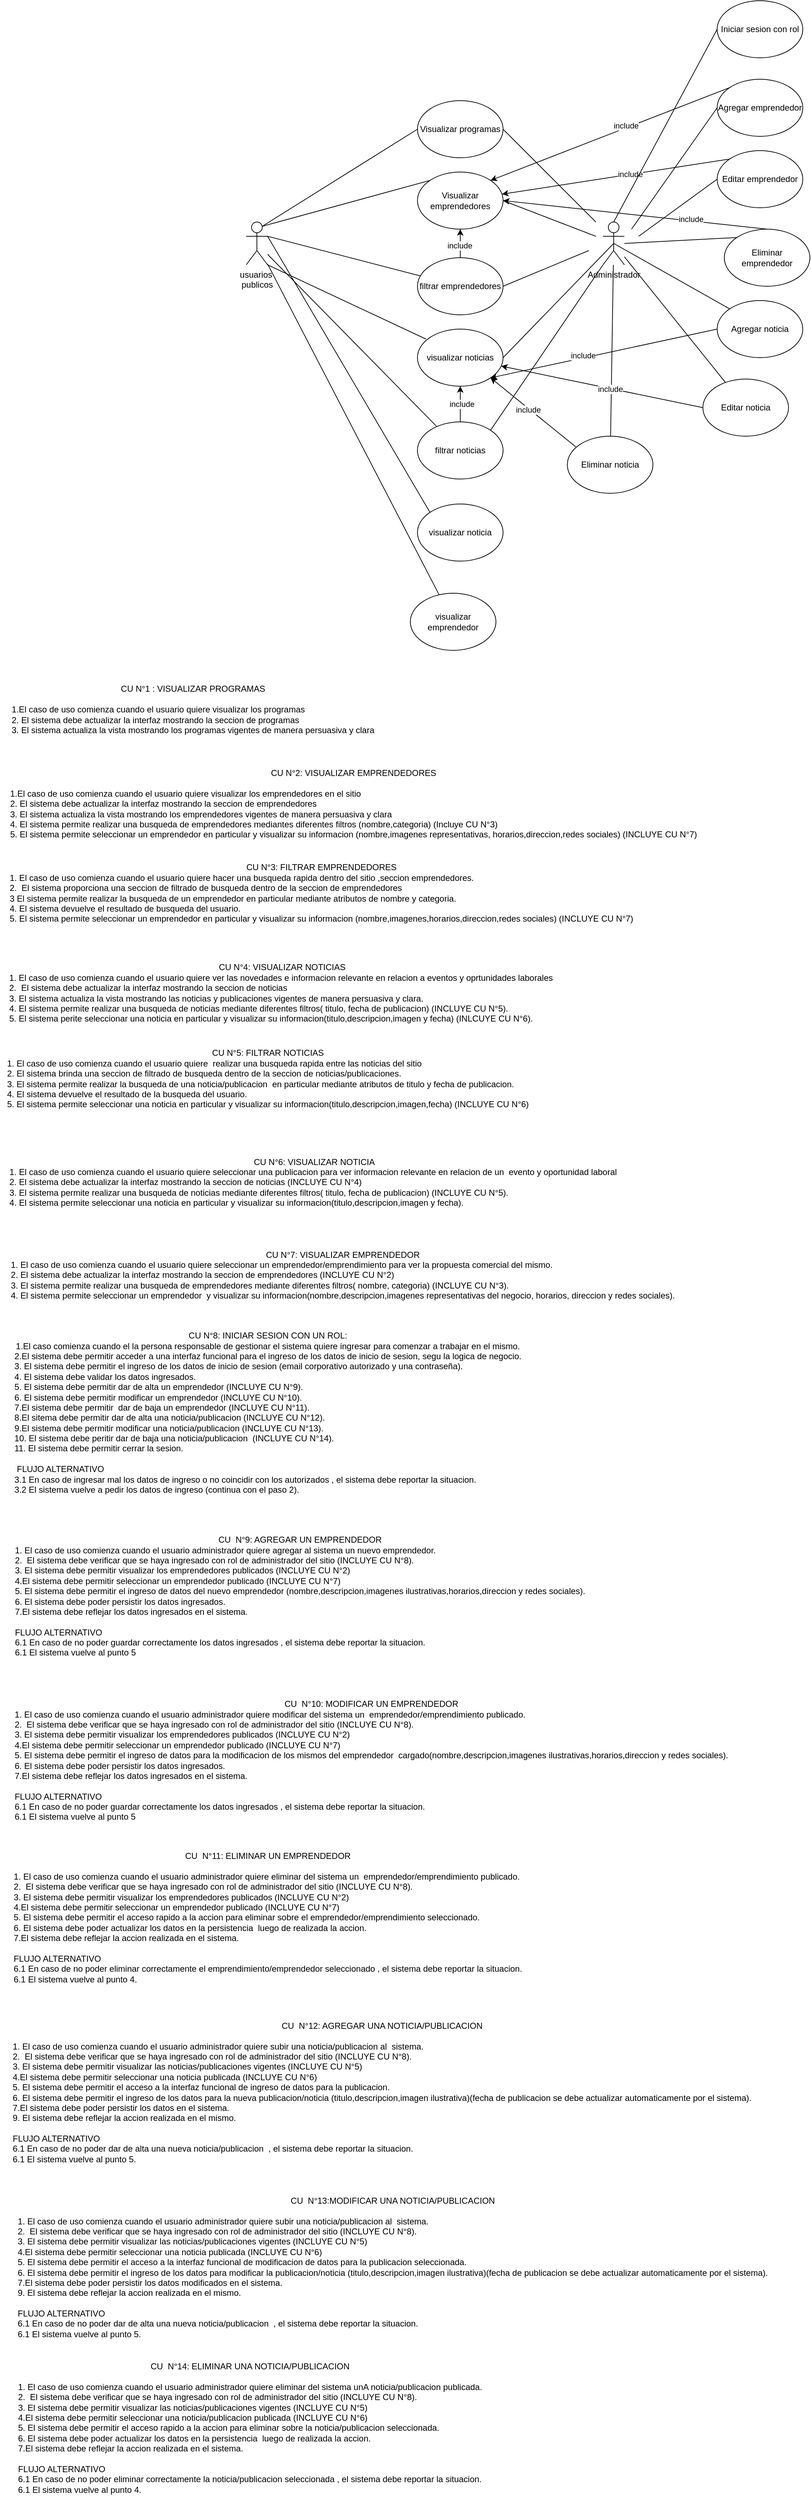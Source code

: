 <mxfile version="28.1.2">
  <diagram name="Página-1" id="VQN0Ko3GxS_B0FJIKpsk">
    <mxGraphModel dx="2127" dy="1725" grid="1" gridSize="10" guides="1" tooltips="1" connect="1" arrows="1" fold="1" page="1" pageScale="1" pageWidth="827" pageHeight="1169" math="0" shadow="0">
      <root>
        <mxCell id="0" />
        <mxCell id="1" parent="0" />
        <mxCell id="pbBF8Dm_z8GlBgMk-2Db-2" value="Visualizar programas" style="ellipse;whiteSpace=wrap;html=1;" parent="1" vertex="1">
          <mxGeometry x="270" y="20" width="120" height="80" as="geometry" />
        </mxCell>
        <mxCell id="pbBF8Dm_z8GlBgMk-2Db-3" value="Visualizar emprendedores" style="ellipse;whiteSpace=wrap;html=1;" parent="1" vertex="1">
          <mxGeometry x="270" y="120" width="120" height="80" as="geometry" />
        </mxCell>
        <mxCell id="pbBF8Dm_z8GlBgMk-2Db-4" value="filtrar emprendedores" style="ellipse;whiteSpace=wrap;html=1;" parent="1" vertex="1">
          <mxGeometry x="270" y="240" width="120" height="80" as="geometry" />
        </mxCell>
        <mxCell id="pbBF8Dm_z8GlBgMk-2Db-5" value="visualizar noticias" style="ellipse;whiteSpace=wrap;html=1;" parent="1" vertex="1">
          <mxGeometry x="270" y="340" width="120" height="80" as="geometry" />
        </mxCell>
        <mxCell id="pbBF8Dm_z8GlBgMk-2Db-6" value="filtrar noticias" style="ellipse;whiteSpace=wrap;html=1;" parent="1" vertex="1">
          <mxGeometry x="270" y="470" width="120" height="80" as="geometry" />
        </mxCell>
        <mxCell id="pbBF8Dm_z8GlBgMk-2Db-8" value="usuarios&amp;nbsp;&lt;div&gt;publicos&lt;/div&gt;" style="shape=umlActor;verticalLabelPosition=bottom;verticalAlign=top;html=1;outlineConnect=0;" parent="1" vertex="1">
          <mxGeometry x="30" y="190" width="30" height="60" as="geometry" />
        </mxCell>
        <mxCell id="pbBF8Dm_z8GlBgMk-2Db-10" value="" style="endArrow=none;html=1;rounded=0;exitX=0.75;exitY=0.1;exitDx=0;exitDy=0;exitPerimeter=0;entryX=0;entryY=0.5;entryDx=0;entryDy=0;" parent="1" source="pbBF8Dm_z8GlBgMk-2Db-8" target="pbBF8Dm_z8GlBgMk-2Db-2" edge="1">
          <mxGeometry width="50" height="50" relative="1" as="geometry">
            <mxPoint x="390" y="170" as="sourcePoint" />
            <mxPoint x="440" y="120" as="targetPoint" />
          </mxGeometry>
        </mxCell>
        <mxCell id="pbBF8Dm_z8GlBgMk-2Db-11" value="" style="endArrow=none;html=1;rounded=0;exitX=0.75;exitY=0.1;exitDx=0;exitDy=0;exitPerimeter=0;entryX=0;entryY=0;entryDx=0;entryDy=0;" parent="1" source="pbBF8Dm_z8GlBgMk-2Db-8" target="pbBF8Dm_z8GlBgMk-2Db-3" edge="1">
          <mxGeometry width="50" height="50" relative="1" as="geometry">
            <mxPoint x="390" y="170" as="sourcePoint" />
            <mxPoint x="440" y="120" as="targetPoint" />
          </mxGeometry>
        </mxCell>
        <mxCell id="pbBF8Dm_z8GlBgMk-2Db-12" value="" style="endArrow=none;html=1;rounded=0;exitX=1;exitY=0.333;exitDx=0;exitDy=0;exitPerimeter=0;" parent="1" source="pbBF8Dm_z8GlBgMk-2Db-8" target="pbBF8Dm_z8GlBgMk-2Db-4" edge="1">
          <mxGeometry width="50" height="50" relative="1" as="geometry">
            <mxPoint x="390" y="170" as="sourcePoint" />
            <mxPoint x="440" y="120" as="targetPoint" />
          </mxGeometry>
        </mxCell>
        <mxCell id="pbBF8Dm_z8GlBgMk-2Db-13" value="" style="endArrow=none;html=1;rounded=0;exitX=1;exitY=1;exitDx=0;exitDy=0;exitPerimeter=0;entryX=0.1;entryY=0.175;entryDx=0;entryDy=0;entryPerimeter=0;" parent="1" source="pbBF8Dm_z8GlBgMk-2Db-8" target="pbBF8Dm_z8GlBgMk-2Db-5" edge="1">
          <mxGeometry width="50" height="50" relative="1" as="geometry">
            <mxPoint x="390" y="470" as="sourcePoint" />
            <mxPoint x="440" y="420" as="targetPoint" />
          </mxGeometry>
        </mxCell>
        <mxCell id="pbBF8Dm_z8GlBgMk-2Db-14" value="" style="endArrow=none;html=1;rounded=0;" parent="1" source="pbBF8Dm_z8GlBgMk-2Db-8" target="pbBF8Dm_z8GlBgMk-2Db-6" edge="1">
          <mxGeometry width="50" height="50" relative="1" as="geometry">
            <mxPoint x="390" y="470" as="sourcePoint" />
            <mxPoint x="440" y="420" as="targetPoint" />
          </mxGeometry>
        </mxCell>
        <mxCell id="pbBF8Dm_z8GlBgMk-2Db-15" value="Administrador" style="shape=umlActor;verticalLabelPosition=bottom;verticalAlign=top;html=1;outlineConnect=0;" parent="1" vertex="1">
          <mxGeometry x="530" y="190" width="30" height="60" as="geometry" />
        </mxCell>
        <mxCell id="pbBF8Dm_z8GlBgMk-2Db-16" value="Agregar emprendedor" style="ellipse;whiteSpace=wrap;html=1;" parent="1" vertex="1">
          <mxGeometry x="690" y="-10" width="120" height="80" as="geometry" />
        </mxCell>
        <mxCell id="pbBF8Dm_z8GlBgMk-2Db-17" value="Editar emprendedor" style="ellipse;whiteSpace=wrap;html=1;" parent="1" vertex="1">
          <mxGeometry x="690" y="90" width="120" height="80" as="geometry" />
        </mxCell>
        <mxCell id="pbBF8Dm_z8GlBgMk-2Db-18" value="Eliminar emprendedor" style="ellipse;whiteSpace=wrap;html=1;" parent="1" vertex="1">
          <mxGeometry x="700" y="200" width="120" height="80" as="geometry" />
        </mxCell>
        <mxCell id="pbBF8Dm_z8GlBgMk-2Db-19" value="Agregar noticia" style="ellipse;whiteSpace=wrap;html=1;" parent="1" vertex="1">
          <mxGeometry x="690" y="300" width="120" height="80" as="geometry" />
        </mxCell>
        <mxCell id="pbBF8Dm_z8GlBgMk-2Db-20" value="Editar noticia" style="ellipse;whiteSpace=wrap;html=1;" parent="1" vertex="1">
          <mxGeometry x="670" y="410" width="120" height="80" as="geometry" />
        </mxCell>
        <mxCell id="pbBF8Dm_z8GlBgMk-2Db-21" value="Eliminar noticia" style="ellipse;whiteSpace=wrap;html=1;" parent="1" vertex="1">
          <mxGeometry x="480" y="490" width="120" height="80" as="geometry" />
        </mxCell>
        <mxCell id="pbBF8Dm_z8GlBgMk-2Db-22" value="" style="endArrow=none;html=1;rounded=0;" parent="1" source="pbBF8Dm_z8GlBgMk-2Db-15" target="pbBF8Dm_z8GlBgMk-2Db-20" edge="1">
          <mxGeometry width="50" height="50" relative="1" as="geometry">
            <mxPoint x="390" y="370" as="sourcePoint" />
            <mxPoint x="440" y="320" as="targetPoint" />
          </mxGeometry>
        </mxCell>
        <mxCell id="pbBF8Dm_z8GlBgMk-2Db-23" value="" style="endArrow=none;html=1;rounded=0;entryX=0;entryY=0;entryDx=0;entryDy=0;exitX=0.5;exitY=0.5;exitDx=0;exitDy=0;exitPerimeter=0;" parent="1" source="pbBF8Dm_z8GlBgMk-2Db-15" target="pbBF8Dm_z8GlBgMk-2Db-19" edge="1">
          <mxGeometry width="50" height="50" relative="1" as="geometry">
            <mxPoint x="390" y="370" as="sourcePoint" />
            <mxPoint x="440" y="320" as="targetPoint" />
          </mxGeometry>
        </mxCell>
        <mxCell id="pbBF8Dm_z8GlBgMk-2Db-24" value="" style="endArrow=none;html=1;rounded=0;entryX=0;entryY=0;entryDx=0;entryDy=0;" parent="1" target="pbBF8Dm_z8GlBgMk-2Db-18" edge="1">
          <mxGeometry width="50" height="50" relative="1" as="geometry">
            <mxPoint x="560" y="220" as="sourcePoint" />
            <mxPoint x="440" y="320" as="targetPoint" />
          </mxGeometry>
        </mxCell>
        <mxCell id="pbBF8Dm_z8GlBgMk-2Db-25" value="" style="endArrow=none;html=1;rounded=0;entryX=0;entryY=0.5;entryDx=0;entryDy=0;" parent="1" target="pbBF8Dm_z8GlBgMk-2Db-17" edge="1">
          <mxGeometry width="50" height="50" relative="1" as="geometry">
            <mxPoint x="580" y="210" as="sourcePoint" />
            <mxPoint x="440" y="320" as="targetPoint" />
          </mxGeometry>
        </mxCell>
        <mxCell id="pbBF8Dm_z8GlBgMk-2Db-26" value="" style="endArrow=none;html=1;rounded=0;entryX=0;entryY=0.5;entryDx=0;entryDy=0;" parent="1" target="pbBF8Dm_z8GlBgMk-2Db-16" edge="1">
          <mxGeometry width="50" height="50" relative="1" as="geometry">
            <mxPoint x="570" y="200" as="sourcePoint" />
            <mxPoint x="440" y="120" as="targetPoint" />
          </mxGeometry>
        </mxCell>
        <mxCell id="pbBF8Dm_z8GlBgMk-2Db-27" value="" style="endArrow=none;html=1;rounded=0;exitX=1;exitY=0;exitDx=0;exitDy=0;entryX=0;entryY=1;entryDx=0;entryDy=0;entryPerimeter=0;" parent="1" source="pbBF8Dm_z8GlBgMk-2Db-6" target="pbBF8Dm_z8GlBgMk-2Db-15" edge="1">
          <mxGeometry width="50" height="50" relative="1" as="geometry">
            <mxPoint x="390" y="370" as="sourcePoint" />
            <mxPoint x="440" y="320" as="targetPoint" />
          </mxGeometry>
        </mxCell>
        <mxCell id="pbBF8Dm_z8GlBgMk-2Db-28" value="" style="endArrow=none;html=1;rounded=0;entryX=0.5;entryY=0.5;entryDx=0;entryDy=0;entryPerimeter=0;exitX=1;exitY=0.5;exitDx=0;exitDy=0;" parent="1" source="pbBF8Dm_z8GlBgMk-2Db-5" target="pbBF8Dm_z8GlBgMk-2Db-15" edge="1">
          <mxGeometry width="50" height="50" relative="1" as="geometry">
            <mxPoint x="390" y="370" as="sourcePoint" />
            <mxPoint x="440" y="320" as="targetPoint" />
          </mxGeometry>
        </mxCell>
        <mxCell id="pbBF8Dm_z8GlBgMk-2Db-29" value="" style="endArrow=none;html=1;rounded=0;exitX=1;exitY=0.5;exitDx=0;exitDy=0;" parent="1" source="pbBF8Dm_z8GlBgMk-2Db-4" edge="1">
          <mxGeometry width="50" height="50" relative="1" as="geometry">
            <mxPoint x="390" y="370" as="sourcePoint" />
            <mxPoint x="510" y="230" as="targetPoint" />
          </mxGeometry>
        </mxCell>
        <mxCell id="pbBF8Dm_z8GlBgMk-2Db-30" value="" style="endArrow=none;html=1;rounded=0;exitX=1;exitY=0.5;exitDx=0;exitDy=0;" parent="1" source="pbBF8Dm_z8GlBgMk-2Db-3" edge="1">
          <mxGeometry width="50" height="50" relative="1" as="geometry">
            <mxPoint x="390" y="370" as="sourcePoint" />
            <mxPoint x="520" y="210" as="targetPoint" />
          </mxGeometry>
        </mxCell>
        <mxCell id="pbBF8Dm_z8GlBgMk-2Db-31" value="" style="endArrow=none;html=1;rounded=0;exitX=1;exitY=0.5;exitDx=0;exitDy=0;" parent="1" source="pbBF8Dm_z8GlBgMk-2Db-2" edge="1">
          <mxGeometry width="50" height="50" relative="1" as="geometry">
            <mxPoint x="390" y="270" as="sourcePoint" />
            <mxPoint x="520" y="190" as="targetPoint" />
          </mxGeometry>
        </mxCell>
        <mxCell id="pbBF8Dm_z8GlBgMk-2Db-32" value="" style="endArrow=none;html=1;rounded=0;" parent="1" source="pbBF8Dm_z8GlBgMk-2Db-15" target="pbBF8Dm_z8GlBgMk-2Db-21" edge="1">
          <mxGeometry width="50" height="50" relative="1" as="geometry">
            <mxPoint x="390" y="270" as="sourcePoint" />
            <mxPoint x="440" y="220" as="targetPoint" />
          </mxGeometry>
        </mxCell>
        <mxCell id="T9vUNknEH7Xv9dv8QbIu-1" value="CU N°1 : VISUALIZAR PROGRAMAS&lt;div&gt;&lt;br&gt;&lt;/div&gt;&lt;div style=&quot;text-align: justify;&quot;&gt;1.El caso de uso comienza cuando el usuario quiere visualizar los programas&lt;/div&gt;&lt;div style=&quot;text-align: justify;&quot;&gt;2. El sistema debe actualizar la interfaz mostrando la seccion de programas&lt;/div&gt;&lt;div style=&quot;text-align: justify;&quot;&gt;3. El sistema actualiza la vista mostrando los programas vigentes de manera persuasiva y clara&lt;/div&gt;&lt;div style=&quot;text-align: justify;&quot;&gt;&lt;br&gt;&lt;/div&gt;" style="text;html=1;align=center;verticalAlign=middle;resizable=0;points=[];autosize=1;strokeColor=none;fillColor=none;" parent="1" vertex="1">
          <mxGeometry x="-310" y="830" width="530" height="100" as="geometry" />
        </mxCell>
        <mxCell id="T9vUNknEH7Xv9dv8QbIu-2" value="CU N°2: VISUALIZAR EMPRENDEDORES&lt;div&gt;&lt;br&gt;&lt;/div&gt;&lt;div style=&quot;text-align: justify;&quot;&gt;1.El caso de uso comienza cuando el usuario quiere visualizar los emprendedores en el sitio&lt;/div&gt;&lt;div style=&quot;text-align: justify;&quot;&gt;2. El sistema debe actualizar la interfaz mostrando la seccion de emprendedores&lt;/div&gt;&lt;div style=&quot;text-align: justify;&quot;&gt;3. El sistema actualiza la vista mostrando los emprendedores vigentes de manera persuasiva y clara&lt;/div&gt;&lt;div style=&quot;text-align: justify;&quot;&gt;4. El sistema permite realizar una busqueda de emprendedores mediantes diferentes filtros (nombre,categoria) (Incluye CU N°3)&lt;/div&gt;&lt;div style=&quot;text-align: justify;&quot;&gt;5. El sistema permite seleccionar un emprendedor en particular y visualizar su informacion (nombre,imagenes representativas, horarios,direccion,redes sociales) (INCLUYE CU N°7)&lt;/div&gt;" style="text;html=1;align=center;verticalAlign=middle;resizable=0;points=[];autosize=1;strokeColor=none;fillColor=none;" parent="1" vertex="1">
          <mxGeometry x="-315" y="950" width="990" height="110" as="geometry" />
        </mxCell>
        <mxCell id="T9vUNknEH7Xv9dv8QbIu-7" value="" style="endArrow=classic;html=1;rounded=0;exitX=0.5;exitY=0;exitDx=0;exitDy=0;entryX=0.5;entryY=1;entryDx=0;entryDy=0;" parent="1" source="pbBF8Dm_z8GlBgMk-2Db-4" target="pbBF8Dm_z8GlBgMk-2Db-3" edge="1">
          <mxGeometry width="50" height="50" relative="1" as="geometry">
            <mxPoint x="250" y="270" as="sourcePoint" />
            <mxPoint x="300" y="220" as="targetPoint" />
          </mxGeometry>
        </mxCell>
        <mxCell id="T9vUNknEH7Xv9dv8QbIu-8" value="include" style="edgeLabel;html=1;align=center;verticalAlign=middle;resizable=0;points=[];" parent="T9vUNknEH7Xv9dv8QbIu-7" vertex="1" connectable="0">
          <mxGeometry x="-0.15" y="1" relative="1" as="geometry">
            <mxPoint as="offset" />
          </mxGeometry>
        </mxCell>
        <mxCell id="T9vUNknEH7Xv9dv8QbIu-9" value="" style="endArrow=classic;html=1;rounded=0;exitX=0.5;exitY=0;exitDx=0;exitDy=0;entryX=0.5;entryY=1;entryDx=0;entryDy=0;" parent="1" source="pbBF8Dm_z8GlBgMk-2Db-6" target="pbBF8Dm_z8GlBgMk-2Db-5" edge="1">
          <mxGeometry width="50" height="50" relative="1" as="geometry">
            <mxPoint x="250" y="320" as="sourcePoint" />
            <mxPoint x="300" y="270" as="targetPoint" />
          </mxGeometry>
        </mxCell>
        <mxCell id="T9vUNknEH7Xv9dv8QbIu-10" value="include" style="edgeLabel;html=1;align=center;verticalAlign=middle;resizable=0;points=[];" parent="T9vUNknEH7Xv9dv8QbIu-9" vertex="1" connectable="0">
          <mxGeometry y="-2" relative="1" as="geometry">
            <mxPoint as="offset" />
          </mxGeometry>
        </mxCell>
        <mxCell id="T9vUNknEH7Xv9dv8QbIu-11" value="&lt;div style=&quot;&quot;&gt;&lt;span style=&quot;background-color: transparent; color: light-dark(rgb(0, 0, 0), rgb(255, 255, 255));&quot;&gt;CU N°3: FILTRAR EMPRENDEDORES&lt;/span&gt;&lt;/div&gt;&lt;div style=&quot;text-align: justify;&quot;&gt;&lt;span style=&quot;background-color: transparent; color: light-dark(rgb(0, 0, 0), rgb(255, 255, 255));&quot;&gt;1. El caso de uso comienza cuando el usuario quiere hacer una busqueda rapida dentro del sitio ,seccion emprendedores.&lt;/span&gt;&lt;/div&gt;&lt;div style=&quot;text-align: justify;&quot;&gt;&lt;span style=&quot;background-color: transparent; color: light-dark(rgb(0, 0, 0), rgb(255, 255, 255));&quot;&gt;2.&amp;nbsp; El sistema proporciona una seccion de filtrado de busqueda dentro de la seccion de emprendedores&lt;/span&gt;&lt;/div&gt;&lt;div style=&quot;text-align: justify;&quot;&gt;&lt;span style=&quot;background-color: transparent; color: light-dark(rgb(0, 0, 0), rgb(255, 255, 255));&quot;&gt;3 El sistema permite realizar la busqueda de un emprendedor en particular mediante atributos de nombre y categoria.&lt;/span&gt;&lt;/div&gt;&lt;div style=&quot;text-align: justify;&quot;&gt;&lt;span style=&quot;background-color: transparent; color: light-dark(rgb(0, 0, 0), rgb(255, 255, 255));&quot;&gt;4. El sistema devuelve el resultado de busqueda del usuario.&lt;/span&gt;&lt;/div&gt;&lt;div style=&quot;text-align: justify;&quot;&gt;&lt;span style=&quot;background-color: transparent; color: light-dark(rgb(0, 0, 0), rgb(255, 255, 255));&quot;&gt;5. El sistema permite seleccionar un emprendedor en particular y visualizar su informacion (nombre,imagenes,horarios,direccion,redes sociales) (INCLUYE CU N°7)&lt;/span&gt;&lt;/div&gt;" style="text;html=1;align=center;verticalAlign=middle;resizable=0;points=[];autosize=1;strokeColor=none;fillColor=none;" parent="1" vertex="1">
          <mxGeometry x="-315" y="1080" width="900" height="100" as="geometry" />
        </mxCell>
        <mxCell id="T9vUNknEH7Xv9dv8QbIu-12" value="CU N°4: VISUALIZAR NOTICIAS&lt;div&gt;1. El caso de uso comienza cuando el usuario quiere ver las novedades e informacion relevante en relacion a eventos y oprtunidades laborales&amp;nbsp;&lt;/div&gt;&lt;div style=&quot;text-align: justify;&quot;&gt;2.&amp;nbsp; El sistema debe actualizar la interfaz mostrando la seccion de noticias&lt;/div&gt;&lt;div style=&quot;text-align: justify;&quot;&gt;3. El sistema actualiza la vista mostrando las noticias y publicaciones vigentes de manera persuasiva y clara.&lt;/div&gt;&lt;div style=&quot;text-align: justify;&quot;&gt;4. El sistema permite realizar una busqueda de noticias mediante diferentes filtros( titulo, fecha de publicacion) (INCLUYE CU N°5).&lt;/div&gt;&lt;div style=&quot;text-align: justify;&quot;&gt;5. El sistema perite seleccionar una noticia en particular y visualizar su informacion(titulo,descripcion,imagen y fecha) (INLCUYE CU N°6).&lt;/div&gt;" style="text;html=1;align=center;verticalAlign=middle;resizable=0;points=[];autosize=1;strokeColor=none;fillColor=none;" parent="1" vertex="1">
          <mxGeometry x="-315" y="1220" width="790" height="100" as="geometry" />
        </mxCell>
        <mxCell id="T9vUNknEH7Xv9dv8QbIu-13" value="CU N°5: FILTRAR NOTICIAS&lt;div&gt;&lt;div style=&quot;text-align: justify;&quot;&gt;&lt;span style=&quot;background-color: transparent; color: light-dark(rgb(0, 0, 0), rgb(255, 255, 255));&quot;&gt;1. El caso de uso comienza cuando el usuario quiere&amp;nbsp; realizar una busqueda rapida entre las noticias del sitio&lt;/span&gt;&lt;/div&gt;&lt;div style=&quot;text-align: justify;&quot;&gt;2. El sistema brinda una seccion de filtrado de busqueda dentro de la seccion de noticias/publicaciones.&lt;/div&gt;&lt;div style=&quot;text-align: justify;&quot;&gt;3. El sistema permite realizar la busqueda de una noticia/publicacion&amp;nbsp; en particular mediante atributos de titulo y fecha de publicacion.&lt;/div&gt;&lt;div style=&quot;text-align: justify;&quot;&gt;4. El sistema devuelve el resultado de la busqueda del usuario.&lt;/div&gt;&lt;div style=&quot;text-align: justify;&quot;&gt;5. El sistema permite seleccionar una noticia en particular y visualizar su informacion(titulo,descripcion,imagen,fecha) (INCLUYE CU N°6)&lt;/div&gt;&lt;/div&gt;" style="text;html=1;align=center;verticalAlign=middle;resizable=0;points=[];autosize=1;strokeColor=none;fillColor=none;" parent="1" vertex="1">
          <mxGeometry x="-315" y="1340" width="750" height="100" as="geometry" />
        </mxCell>
        <mxCell id="T9vUNknEH7Xv9dv8QbIu-14" value="visualizar noticia" style="ellipse;whiteSpace=wrap;html=1;" parent="1" vertex="1">
          <mxGeometry x="270" y="585" width="120" height="80" as="geometry" />
        </mxCell>
        <mxCell id="T9vUNknEH7Xv9dv8QbIu-15" value="" style="endArrow=none;html=1;rounded=0;entryX=0;entryY=0;entryDx=0;entryDy=0;exitX=1;exitY=0.333;exitDx=0;exitDy=0;exitPerimeter=0;" parent="1" source="pbBF8Dm_z8GlBgMk-2Db-8" target="T9vUNknEH7Xv9dv8QbIu-14" edge="1">
          <mxGeometry width="50" height="50" relative="1" as="geometry">
            <mxPoint x="140" y="520" as="sourcePoint" />
            <mxPoint x="190" y="470" as="targetPoint" />
          </mxGeometry>
        </mxCell>
        <mxCell id="xuzazUVQMNmOcmDW87rD-1" value="" style="endArrow=classic;html=1;rounded=0;exitX=0;exitY=0.5;exitDx=0;exitDy=0;entryX=1;entryY=1;entryDx=0;entryDy=0;" edge="1" parent="1" source="pbBF8Dm_z8GlBgMk-2Db-19" target="pbBF8Dm_z8GlBgMk-2Db-5">
          <mxGeometry width="50" height="50" relative="1" as="geometry">
            <mxPoint x="555" y="405" as="sourcePoint" />
            <mxPoint x="605" y="355" as="targetPoint" />
          </mxGeometry>
        </mxCell>
        <mxCell id="xuzazUVQMNmOcmDW87rD-2" value="include" style="edgeLabel;html=1;align=center;verticalAlign=middle;resizable=0;points=[];" vertex="1" connectable="0" parent="xuzazUVQMNmOcmDW87rD-1">
          <mxGeometry x="0.178" y="-4" relative="1" as="geometry">
            <mxPoint as="offset" />
          </mxGeometry>
        </mxCell>
        <mxCell id="xuzazUVQMNmOcmDW87rD-3" value="" style="endArrow=classic;html=1;rounded=0;exitX=0.1;exitY=0.188;exitDx=0;exitDy=0;exitPerimeter=0;entryX=1;entryY=1;entryDx=0;entryDy=0;" edge="1" parent="1" source="pbBF8Dm_z8GlBgMk-2Db-21" target="pbBF8Dm_z8GlBgMk-2Db-5">
          <mxGeometry width="50" height="50" relative="1" as="geometry">
            <mxPoint x="390" y="370" as="sourcePoint" />
            <mxPoint x="440" y="320" as="targetPoint" />
          </mxGeometry>
        </mxCell>
        <mxCell id="xuzazUVQMNmOcmDW87rD-4" value="include" style="edgeLabel;html=1;align=center;verticalAlign=middle;resizable=0;points=[];" vertex="1" connectable="0" parent="xuzazUVQMNmOcmDW87rD-3">
          <mxGeometry x="0.109" y="2" relative="1" as="geometry">
            <mxPoint as="offset" />
          </mxGeometry>
        </mxCell>
        <mxCell id="xuzazUVQMNmOcmDW87rD-5" value="" style="endArrow=classic;html=1;rounded=0;exitX=0;exitY=0.5;exitDx=0;exitDy=0;" edge="1" parent="1" source="pbBF8Dm_z8GlBgMk-2Db-20" target="pbBF8Dm_z8GlBgMk-2Db-5">
          <mxGeometry width="50" height="50" relative="1" as="geometry">
            <mxPoint x="390" y="370" as="sourcePoint" />
            <mxPoint x="440" y="320" as="targetPoint" />
          </mxGeometry>
        </mxCell>
        <mxCell id="xuzazUVQMNmOcmDW87rD-6" value="include" style="edgeLabel;html=1;align=center;verticalAlign=middle;resizable=0;points=[];" vertex="1" connectable="0" parent="xuzazUVQMNmOcmDW87rD-5">
          <mxGeometry x="-0.082" relative="1" as="geometry">
            <mxPoint as="offset" />
          </mxGeometry>
        </mxCell>
        <mxCell id="xuzazUVQMNmOcmDW87rD-7" value="" style="endArrow=classic;html=1;rounded=0;exitX=0;exitY=0;exitDx=0;exitDy=0;entryX=1;entryY=0;entryDx=0;entryDy=0;" edge="1" parent="1" source="pbBF8Dm_z8GlBgMk-2Db-16" target="pbBF8Dm_z8GlBgMk-2Db-3">
          <mxGeometry width="50" height="50" relative="1" as="geometry">
            <mxPoint x="390" y="270" as="sourcePoint" />
            <mxPoint x="440" y="220" as="targetPoint" />
          </mxGeometry>
        </mxCell>
        <mxCell id="xuzazUVQMNmOcmDW87rD-8" value="include" style="edgeLabel;html=1;align=center;verticalAlign=middle;resizable=0;points=[];" vertex="1" connectable="0" parent="xuzazUVQMNmOcmDW87rD-7">
          <mxGeometry x="-0.136" y="-3" relative="1" as="geometry">
            <mxPoint as="offset" />
          </mxGeometry>
        </mxCell>
        <mxCell id="xuzazUVQMNmOcmDW87rD-9" value="" style="endArrow=classic;html=1;rounded=0;exitX=0;exitY=0;exitDx=0;exitDy=0;" edge="1" parent="1" source="pbBF8Dm_z8GlBgMk-2Db-17" target="pbBF8Dm_z8GlBgMk-2Db-3">
          <mxGeometry width="50" height="50" relative="1" as="geometry">
            <mxPoint x="390" y="270" as="sourcePoint" />
            <mxPoint x="440" y="220" as="targetPoint" />
          </mxGeometry>
        </mxCell>
        <mxCell id="xuzazUVQMNmOcmDW87rD-10" value="include" style="edgeLabel;html=1;align=center;verticalAlign=middle;resizable=0;points=[];" vertex="1" connectable="0" parent="xuzazUVQMNmOcmDW87rD-9">
          <mxGeometry x="-0.123" y="-1" relative="1" as="geometry">
            <mxPoint as="offset" />
          </mxGeometry>
        </mxCell>
        <mxCell id="xuzazUVQMNmOcmDW87rD-11" value="" style="endArrow=classic;html=1;rounded=0;exitX=0.5;exitY=0;exitDx=0;exitDy=0;entryX=1;entryY=0.5;entryDx=0;entryDy=0;" edge="1" parent="1" source="pbBF8Dm_z8GlBgMk-2Db-18" target="pbBF8Dm_z8GlBgMk-2Db-3">
          <mxGeometry width="50" height="50" relative="1" as="geometry">
            <mxPoint x="390" y="270" as="sourcePoint" />
            <mxPoint x="440" y="220" as="targetPoint" />
            <Array as="points" />
          </mxGeometry>
        </mxCell>
        <mxCell id="xuzazUVQMNmOcmDW87rD-12" value="include" style="edgeLabel;html=1;align=center;verticalAlign=middle;resizable=0;points=[];" vertex="1" connectable="0" parent="xuzazUVQMNmOcmDW87rD-11">
          <mxGeometry x="-0.418" y="-3" relative="1" as="geometry">
            <mxPoint as="offset" />
          </mxGeometry>
        </mxCell>
        <mxCell id="xuzazUVQMNmOcmDW87rD-13" value="CU N°6: VISUALIZAR NOTICIA&lt;div&gt;1. El caso de uso comienza cuando el usuario quiere seleccionar una publicacion para ver informacion relevante en relacion de un&amp;nbsp; evento y oportunidad laboral&amp;nbsp;&lt;/div&gt;&lt;div style=&quot;text-align: justify;&quot;&gt;2. El sistema debe actualizar la interfaz mostrando la seccion de noticias (INCLUYE CU N°4)&lt;/div&gt;&lt;div style=&quot;text-align: justify;&quot;&gt;3&lt;span style=&quot;background-color: transparent; color: light-dark(rgb(0, 0, 0), rgb(255, 255, 255));&quot;&gt;. El sistema permite realizar una busqueda de noticias mediante diferentes filtros( titulo, fecha de publicacion) (INCLUYE CU N°5).&lt;/span&gt;&lt;/div&gt;&lt;div style=&quot;text-align: justify;&quot;&gt;4.&lt;span style=&quot;background-color: transparent; color: light-dark(rgb(0, 0, 0), rgb(255, 255, 255));&quot;&gt;&amp;nbsp;El sistema permite seleccionar una noticia en particular y visualizar su informacion(titulo,descripcion,imagen y fecha).&lt;/span&gt;&lt;/div&gt;" style="text;html=1;align=center;verticalAlign=middle;resizable=0;points=[];autosize=1;strokeColor=none;fillColor=none;" vertex="1" parent="1">
          <mxGeometry x="-315" y="1490" width="880" height="90" as="geometry" />
        </mxCell>
        <mxCell id="xuzazUVQMNmOcmDW87rD-14" value="visualizar emprendedor" style="ellipse;whiteSpace=wrap;html=1;" vertex="1" parent="1">
          <mxGeometry x="260" y="710" width="120" height="80" as="geometry" />
        </mxCell>
        <mxCell id="xuzazUVQMNmOcmDW87rD-15" value="" style="endArrow=none;html=1;rounded=0;" edge="1" parent="1" source="xuzazUVQMNmOcmDW87rD-14" target="pbBF8Dm_z8GlBgMk-2Db-8">
          <mxGeometry width="50" height="50" relative="1" as="geometry">
            <mxPoint x="90" y="570" as="sourcePoint" />
            <mxPoint x="140" y="520" as="targetPoint" />
          </mxGeometry>
        </mxCell>
        <mxCell id="xuzazUVQMNmOcmDW87rD-16" value="CU N°7: VISUALIZAR EMPRENDEDOR&lt;div style=&quot;text-align: justify;&quot;&gt;1. El caso de uso comienza cuando el usuario quiere seleccionar un emprendedor/emprendimiento para ver la propuesta comercial del mismo.&amp;nbsp;&lt;/div&gt;&lt;div style=&quot;text-align: justify;&quot;&gt;2. El sistema debe actualizar la interfaz mostrando la seccion de emprendedores (INCLUYE CU N°2)&lt;/div&gt;&lt;div style=&quot;text-align: justify;&quot;&gt;3&lt;span style=&quot;background-color: transparent; color: light-dark(rgb(0, 0, 0), rgb(255, 255, 255));&quot;&gt;. El sistema permite realizar una busqueda de emprendedores mediante diferentes filtros( nombre, categoria) (INCLUYE CU N°3).&lt;/span&gt;&lt;/div&gt;&lt;div style=&quot;text-align: justify;&quot;&gt;4.&lt;span style=&quot;background-color: transparent; color: light-dark(rgb(0, 0, 0), rgb(255, 255, 255));&quot;&gt;&amp;nbsp;El sistema permite seleccionar un emprendedor&amp;nbsp; y visualizar su informacion(nombre,descripcion,imagenes representativas del negocio, horarios, direccion y redes sociales).&lt;/span&gt;&lt;/div&gt;" style="text;html=1;align=center;verticalAlign=middle;resizable=0;points=[];autosize=1;strokeColor=none;fillColor=none;" vertex="1" parent="1">
          <mxGeometry x="-310" y="1620" width="950" height="90" as="geometry" />
        </mxCell>
        <mxCell id="xuzazUVQMNmOcmDW87rD-17" value="CU&amp;nbsp; N°9: AGREGAR UN EMPRENDEDOR&lt;div style=&quot;text-align: justify;&quot;&gt;1. El caso de uso comienza cuando el usuario administrador quiere agregar al sistema un nuevo emprendedor.&lt;/div&gt;&lt;div style=&quot;text-align: justify;&quot;&gt;2.&amp;nbsp; El sistema debe verificar que se haya ingresado con rol de administrador del sitio (INCLUYE CU N°8).&lt;/div&gt;&lt;div style=&quot;text-align: justify;&quot;&gt;3. El sistema debe permitir visualizar los emprendedores publicados (INCLUYE CU N°2)&lt;/div&gt;&lt;div style=&quot;text-align: justify;&quot;&gt;4.El sistema debe permitir seleccionar un emprendedor publicado (INCLUYE CU N°7)&lt;/div&gt;&lt;div style=&quot;text-align: justify;&quot;&gt;5. El sistema debe permitir el ingreso de datos del nuevo emprendedor (nombre,descripcion,imagenes ilustrativas,horarios,direccion y redes sociales).&lt;/div&gt;&lt;div style=&quot;text-align: justify;&quot;&gt;6. El sistema debe poder persistir los datos ingresados.&lt;/div&gt;&lt;div style=&quot;text-align: justify;&quot;&gt;7.El sistema debe reflejar los datos ingresados en el sistema.&lt;/div&gt;&lt;div style=&quot;text-align: justify;&quot;&gt;&lt;br&gt;&lt;/div&gt;&lt;div style=&quot;text-align: justify;&quot;&gt;FLUJO ALTERNATIVO&lt;/div&gt;&lt;div style=&quot;text-align: justify;&quot;&gt;6.1 En caso de no poder guardar correctamente los datos ingresados , el sistema debe reportar la situacion.&lt;/div&gt;&lt;div style=&quot;text-align: justify;&quot;&gt;6.1 El sistema vuelve al punto 5&lt;/div&gt;" style="text;html=1;align=center;verticalAlign=middle;resizable=0;points=[];autosize=1;strokeColor=none;fillColor=none;" vertex="1" parent="1">
          <mxGeometry x="-305" y="2020" width="820" height="190" as="geometry" />
        </mxCell>
        <mxCell id="xuzazUVQMNmOcmDW87rD-18" value="Iniciar sesion con rol" style="ellipse;whiteSpace=wrap;html=1;" vertex="1" parent="1">
          <mxGeometry x="690" y="-120" width="120" height="80" as="geometry" />
        </mxCell>
        <mxCell id="xuzazUVQMNmOcmDW87rD-19" value="" style="endArrow=none;html=1;rounded=0;exitX=0.5;exitY=0;exitDx=0;exitDy=0;exitPerimeter=0;entryX=0;entryY=0.5;entryDx=0;entryDy=0;" edge="1" parent="1" source="pbBF8Dm_z8GlBgMk-2Db-15" target="xuzazUVQMNmOcmDW87rD-18">
          <mxGeometry width="50" height="50" relative="1" as="geometry">
            <mxPoint x="470" y="130" as="sourcePoint" />
            <mxPoint x="520" y="80" as="targetPoint" />
          </mxGeometry>
        </mxCell>
        <mxCell id="xuzazUVQMNmOcmDW87rD-20" value="CU N°8: INICIAR SESION CON UN ROL:&lt;div&gt;1.El caso comienza cuando el la persona responsable de gestionar el sistema quiere ingresar para comenzar a trabajar en el mismo.&lt;/div&gt;&lt;div&gt;&lt;div style=&quot;text-align: justify;&quot;&gt;&lt;span style=&quot;background-color: transparent; color: light-dark(rgb(0, 0, 0), rgb(255, 255, 255));&quot;&gt;2.El sistema debe permitir acceder a una interfaz funcional para el ingreso de los datos de inicio de sesion, segu la logica de negocio.&lt;/span&gt;&lt;/div&gt;&lt;div style=&quot;text-align: justify;&quot;&gt;&lt;span style=&quot;background-color: transparent; color: light-dark(rgb(0, 0, 0), rgb(255, 255, 255));&quot;&gt;3. El sistema debe permitir el ingreso de los datos de inicio de sesion (email corporativo autorizado y una contraseña).&lt;/span&gt;&lt;/div&gt;&lt;div style=&quot;text-align: justify;&quot;&gt;&lt;span style=&quot;background-color: transparent; color: light-dark(rgb(0, 0, 0), rgb(255, 255, 255));&quot;&gt;4. El sistema debe validar los datos ingresados.&lt;/span&gt;&lt;/div&gt;&lt;div style=&quot;text-align: justify;&quot;&gt;&lt;span style=&quot;background-color: transparent; color: light-dark(rgb(0, 0, 0), rgb(255, 255, 255));&quot;&gt;5. El sistema debe permitir dar de alta un emprendedor (INCLUYE CU N°9).&lt;/span&gt;&lt;/div&gt;&lt;div style=&quot;text-align: justify;&quot;&gt;&lt;span style=&quot;background-color: transparent; color: light-dark(rgb(0, 0, 0), rgb(255, 255, 255));&quot;&gt;6. El sistema debe permitir modificar un emprendedor (INCLUYE CU N°10).&lt;/span&gt;&lt;/div&gt;&lt;div style=&quot;text-align: justify;&quot;&gt;&lt;span style=&quot;background-color: transparent; color: light-dark(rgb(0, 0, 0), rgb(255, 255, 255));&quot;&gt;7.El sistema debe permitir&amp;nbsp; dar de baja un emprendedor (INCLUYE CU N°11).&lt;/span&gt;&lt;/div&gt;&lt;div style=&quot;text-align: justify;&quot;&gt;&lt;span style=&quot;background-color: transparent; color: light-dark(rgb(0, 0, 0), rgb(255, 255, 255));&quot;&gt;8.El sitema debe permitir dar de alta una noticia/publicacion (INCLUYE CU N°12).&lt;/span&gt;&lt;/div&gt;&lt;div style=&quot;text-align: justify;&quot;&gt;&lt;span style=&quot;background-color: transparent; color: light-dark(rgb(0, 0, 0), rgb(255, 255, 255));&quot;&gt;9.El sistema debe permitir modificar una noticia/publicacion (INCLUYE CU N°13).&lt;/span&gt;&lt;/div&gt;&lt;div style=&quot;text-align: justify;&quot;&gt;&lt;span style=&quot;background-color: transparent; color: light-dark(rgb(0, 0, 0), rgb(255, 255, 255));&quot;&gt;10. El sistema debe peritir dar de baja una noticia/publicacion&amp;nbsp; (INCLUYE CU N°14).&lt;/span&gt;&lt;/div&gt;&lt;div style=&quot;text-align: justify;&quot;&gt;&lt;span style=&quot;background-color: transparent; color: light-dark(rgb(0, 0, 0), rgb(255, 255, 255));&quot;&gt;11. El sistema debe permitir cerrar la sesion.&lt;/span&gt;&lt;/div&gt;&lt;div style=&quot;text-align: justify;&quot;&gt;&lt;span style=&quot;background-color: transparent; color: light-dark(rgb(0, 0, 0), rgb(255, 255, 255));&quot;&gt;&lt;br&gt;&lt;/span&gt;&lt;/div&gt;&lt;div style=&quot;text-align: justify;&quot;&gt;&lt;span style=&quot;background-color: transparent; color: light-dark(rgb(0, 0, 0), rgb(255, 255, 255));&quot;&gt;&amp;nbsp;FLUJO ALTERNATIVO&lt;/span&gt;&lt;/div&gt;&lt;div style=&quot;text-align: justify;&quot;&gt;3.1 En caso de ingresar mal los datos de ingreso o no coincidir con los autorizados , el sistema debe reportar la situacion.&lt;/div&gt;&lt;div style=&quot;text-align: justify;&quot;&gt;3.2 El sistema vuelve a pedir los datos de ingreso (continua con el paso 2).&lt;/div&gt;&lt;div&gt;&lt;br&gt;&lt;/div&gt;&lt;/div&gt;" style="text;html=1;align=center;verticalAlign=middle;resizable=0;points=[];autosize=1;strokeColor=none;fillColor=none;" vertex="1" parent="1">
          <mxGeometry x="-305" y="1735" width="730" height="260" as="geometry" />
        </mxCell>
        <mxCell id="xuzazUVQMNmOcmDW87rD-21" value="CU&amp;nbsp; N°10: MODIFICAR UN EMPRENDEDOR&lt;div style=&quot;text-align: justify;&quot;&gt;1. El caso de uso comienza cuando el usuario administrador quiere modificar del sistema un&amp;nbsp; emprendedor/emprendimiento publicado.&lt;/div&gt;&lt;div style=&quot;text-align: justify;&quot;&gt;2.&amp;nbsp; El sistema debe verificar que se haya ingresado con rol de administrador del sitio (INCLUYE CU N°8).&lt;/div&gt;&lt;div style=&quot;text-align: justify;&quot;&gt;3. El sistema debe permitir visualizar los emprendedores publicados (INCLUYE CU N°2)&lt;/div&gt;&lt;div style=&quot;text-align: justify;&quot;&gt;4.El sistema debe permitir seleccionar un emprendedor publicado (INCLUYE CU N°7)&lt;/div&gt;&lt;div style=&quot;text-align: justify;&quot;&gt;5. El sistema debe permitir el ingreso de datos para la modificacion de los mismos del emprendedor&amp;nbsp; cargado(nombre,descripcion,imagenes ilustrativas,horarios,direccion y redes sociales).&lt;/div&gt;&lt;div style=&quot;text-align: justify;&quot;&gt;6. El sistema debe poder persistir los datos ingresados.&lt;/div&gt;&lt;div style=&quot;text-align: justify;&quot;&gt;7.El sistema debe reflejar los datos ingresados en el sistema.&lt;/div&gt;&lt;div style=&quot;text-align: justify;&quot;&gt;&lt;br&gt;&lt;/div&gt;&lt;div style=&quot;text-align: justify;&quot;&gt;FLUJO ALTERNATIVO&lt;/div&gt;&lt;div style=&quot;text-align: justify;&quot;&gt;6.1 En caso de no poder guardar correctamente los datos ingresados , el sistema debe reportar la situacion.&lt;/div&gt;&lt;div style=&quot;text-align: justify;&quot;&gt;6.1 El sistema vuelve al punto 5&lt;/div&gt;" style="text;html=1;align=center;verticalAlign=middle;resizable=0;points=[];autosize=1;strokeColor=none;fillColor=none;" vertex="1" parent="1">
          <mxGeometry x="-305" y="2250" width="1020" height="190" as="geometry" />
        </mxCell>
        <mxCell id="xuzazUVQMNmOcmDW87rD-22" value="CU&amp;nbsp; N°11: ELIMINAR UN EMPRENDEDOR&lt;div&gt;&lt;br&gt;&lt;div style=&quot;text-align: justify;&quot;&gt;1. El caso de uso comienza cuando el usuario administrador quiere eliminar del sistema un&amp;nbsp; emprendedor/emprendimiento publicado.&lt;/div&gt;&lt;div style=&quot;text-align: justify;&quot;&gt;2.&amp;nbsp; El sistema debe verificar que se haya ingresado con rol de administrador del sitio (INCLUYE CU N°8).&lt;/div&gt;&lt;div style=&quot;text-align: justify;&quot;&gt;3. El sistema debe permitir visualizar los emprendedores publicados (INCLUYE CU N°2)&lt;/div&gt;&lt;div style=&quot;text-align: justify;&quot;&gt;4.El sistema debe permitir seleccionar un emprendedor publicado (INCLUYE CU N°7)&lt;/div&gt;&lt;div style=&quot;text-align: justify;&quot;&gt;5. El sistema debe permitir el acceso rapido a la accion para eliminar sobre el emprendedor/emprendimiento seleccionado.&lt;/div&gt;&lt;div style=&quot;text-align: justify;&quot;&gt;6. El sistema debe poder actualizar los datos en la persistencia&amp;nbsp; luego de realizada la accion.&lt;/div&gt;&lt;div style=&quot;text-align: justify;&quot;&gt;7.El sistema debe reflejar la accion realizada en el sistema.&lt;/div&gt;&lt;div style=&quot;text-align: justify;&quot;&gt;&lt;br&gt;&lt;/div&gt;&lt;div style=&quot;text-align: justify;&quot;&gt;FLUJO ALTERNATIVO&lt;/div&gt;&lt;div style=&quot;text-align: justify;&quot;&gt;6.1 En caso de no poder eliminar correctamente el emprendimiento/emprendedor seleccionado , el sistema debe reportar la situacion.&lt;/div&gt;&lt;div style=&quot;text-align: justify;&quot;&gt;6.1 El sistema vuelve al punto 4.&lt;/div&gt;&lt;/div&gt;" style="text;html=1;align=center;verticalAlign=middle;resizable=0;points=[];autosize=1;strokeColor=none;fillColor=none;" vertex="1" parent="1">
          <mxGeometry x="-310" y="2465" width="740" height="200" as="geometry" />
        </mxCell>
        <mxCell id="xuzazUVQMNmOcmDW87rD-23" value="CU&amp;nbsp; N°12: AGREGAR UNA NOTICIA/PUBLICACION&lt;div&gt;&lt;br&gt;&lt;div style=&quot;text-align: justify;&quot;&gt;1. El caso de uso comienza cuando el usuario administrador quiere subir una noticia/publicacion al&amp;nbsp; sistema.&lt;/div&gt;&lt;div style=&quot;text-align: justify;&quot;&gt;2.&amp;nbsp; El sistema debe verificar que se haya ingresado con rol de administrador del sitio (INCLUYE CU N°8).&lt;/div&gt;&lt;div style=&quot;text-align: justify;&quot;&gt;3. El sistema debe permitir visualizar las noticias/publicaciones vigentes (INCLUYE CU N°5)&lt;/div&gt;&lt;div style=&quot;text-align: justify;&quot;&gt;4.El sistema debe permitir seleccionar una noticia publicada (INCLUYE CU N°6)&lt;/div&gt;&lt;div style=&quot;text-align: justify;&quot;&gt;5. El sistema debe permitir el acceso a la interfaz funcional de ingreso de datos para la publicacion.&lt;/div&gt;&lt;div style=&quot;text-align: justify;&quot;&gt;6. El sistema debe permitir el ingreso de los datos para la nueva publicacion/noticia (titulo,descripcion,imagen ilustrativa)(fecha de publicacion se debe actualizar automaticamente por el sistema).&lt;/div&gt;&lt;div style=&quot;text-align: justify;&quot;&gt;7.El sistema debe poder persistir los datos en el sistema.&lt;/div&gt;&lt;div style=&quot;text-align: justify;&quot;&gt;9. El sistema debe reflejar la accion realizada en el mismo.&lt;/div&gt;&lt;div style=&quot;text-align: justify;&quot;&gt;&lt;br&gt;&lt;/div&gt;&lt;div style=&quot;text-align: justify;&quot;&gt;FLUJO ALTERNATIVO&lt;/div&gt;&lt;div style=&quot;text-align: justify;&quot;&gt;6.1 En caso de no poder dar de alta una nueva noticia/publicacion&amp;nbsp; , el sistema debe reportar la situacion.&lt;/div&gt;&lt;div style=&quot;text-align: justify;&quot;&gt;6.1 El sistema vuelve al punto 5.&lt;/div&gt;&lt;/div&gt;" style="text;html=1;align=center;verticalAlign=middle;resizable=0;points=[];autosize=1;strokeColor=none;fillColor=none;" vertex="1" parent="1">
          <mxGeometry x="-310" y="2705" width="1060" height="210" as="geometry" />
        </mxCell>
        <mxCell id="xuzazUVQMNmOcmDW87rD-24" value="CU&amp;nbsp; N°13:MODIFICAR UNA NOTICIA/PUBLICACION&lt;div&gt;&lt;br&gt;&lt;div style=&quot;text-align: justify;&quot;&gt;1. El caso de uso comienza cuando el usuario administrador quiere subir una noticia/publicacion al&amp;nbsp; sistema.&lt;/div&gt;&lt;div style=&quot;text-align: justify;&quot;&gt;2.&amp;nbsp; El sistema debe verificar que se haya ingresado con rol de administrador del sitio (INCLUYE CU N°8).&lt;/div&gt;&lt;div style=&quot;text-align: justify;&quot;&gt;3. El sistema debe permitir visualizar las noticias/publicaciones vigentes (INCLUYE CU N°5)&lt;/div&gt;&lt;div style=&quot;text-align: justify;&quot;&gt;4.El sistema debe permitir seleccionar una noticia publicada (INCLUYE CU N°6)&lt;/div&gt;&lt;div style=&quot;text-align: justify;&quot;&gt;5. El sistema debe permitir el acceso a la interfaz funcional de modificacion de datos para la publicacion seleccionada.&lt;/div&gt;&lt;div style=&quot;text-align: justify;&quot;&gt;6. El sistema debe permitir el ingreso de los datos para modificar la publicacion/noticia (titulo,descripcion,imagen ilustrativa)(fecha de publicacion se debe actualizar automaticamente por el sistema).&lt;/div&gt;&lt;div style=&quot;text-align: justify;&quot;&gt;7.El sistema debe poder persistir los datos modificados en el sistema.&lt;/div&gt;&lt;div style=&quot;text-align: justify;&quot;&gt;9. El sistema debe reflejar la accion realizada en el mismo.&lt;/div&gt;&lt;div style=&quot;text-align: justify;&quot;&gt;&lt;br&gt;&lt;/div&gt;&lt;div style=&quot;text-align: justify;&quot;&gt;FLUJO ALTERNATIVO&lt;/div&gt;&lt;div style=&quot;text-align: justify;&quot;&gt;6.1 En caso de no poder dar de alta una nueva noticia/publicacion&amp;nbsp; , el sistema debe reportar la situacion.&lt;/div&gt;&lt;div style=&quot;text-align: justify;&quot;&gt;6.1 El sistema vuelve al punto 5.&lt;/div&gt;&lt;/div&gt;" style="text;html=1;align=center;verticalAlign=middle;resizable=0;points=[];autosize=1;strokeColor=none;fillColor=none;" vertex="1" parent="1">
          <mxGeometry x="-300" y="2950" width="1070" height="210" as="geometry" />
        </mxCell>
        <mxCell id="xuzazUVQMNmOcmDW87rD-25" value="CU&amp;nbsp; N°14: ELIMINAR UNA NOTICIA/PUBLICACION&lt;div&gt;&lt;br&gt;&lt;div style=&quot;text-align: justify;&quot;&gt;1. El caso de uso comienza cuando el usuario administrador quiere eliminar del sistema unA noticia/publicacion publicada.&lt;/div&gt;&lt;div style=&quot;text-align: justify;&quot;&gt;2.&amp;nbsp; El sistema debe verificar que se haya ingresado con rol de administrador del sitio (INCLUYE CU N°8).&lt;/div&gt;&lt;div style=&quot;text-align: justify;&quot;&gt;3. El sistema debe permitir visualizar las noticias/publicaciones vigentes (INCLUYE CU N°5)&lt;/div&gt;&lt;div style=&quot;text-align: justify;&quot;&gt;4.El sistema debe permitir seleccionar una noticia/publicacion publicada (INCLUYE CU N°6)&lt;/div&gt;&lt;div style=&quot;text-align: justify;&quot;&gt;5. El sistema debe permitir el acceso rapido a la accion para eliminar sobre la noticia/publicacion seleccionada.&lt;/div&gt;&lt;div style=&quot;text-align: justify;&quot;&gt;6. El sistema debe poder actualizar los datos en la persistencia&amp;nbsp; luego de realizada la accion.&lt;/div&gt;&lt;div style=&quot;text-align: justify;&quot;&gt;7.El sistema debe reflejar la accion realizada en el sistema.&lt;/div&gt;&lt;div style=&quot;text-align: justify;&quot;&gt;&lt;br&gt;&lt;/div&gt;&lt;div style=&quot;text-align: justify;&quot;&gt;FLUJO ALTERNATIVO&lt;/div&gt;&lt;div style=&quot;text-align: justify;&quot;&gt;6.1 En caso de no poder eliminar correctamente la noticia/publicacion seleccionada , el sistema debe reportar la situacion.&lt;/div&gt;&lt;div style=&quot;text-align: justify;&quot;&gt;6.1 El sistema vuelve al punto 4.&lt;/div&gt;&lt;/div&gt;" style="text;html=1;align=center;verticalAlign=middle;resizable=0;points=[];autosize=1;strokeColor=none;fillColor=none;" vertex="1" parent="1">
          <mxGeometry x="-300" y="3180" width="670" height="200" as="geometry" />
        </mxCell>
      </root>
    </mxGraphModel>
  </diagram>
</mxfile>
